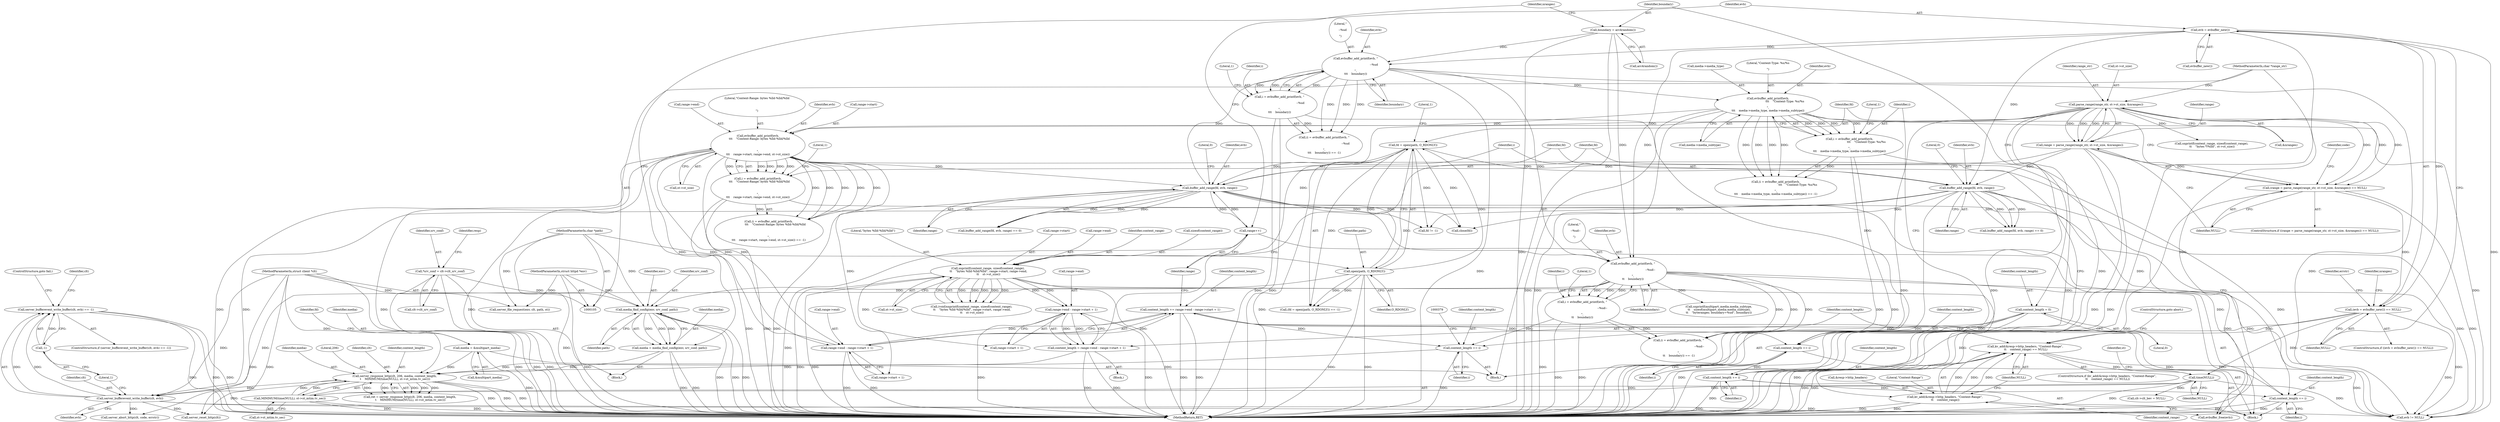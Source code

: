 digraph "0_src_142cfc82b932bc211218fbd7bdda8c7ce83f19df_1@API" {
"1000436" [label="(Call,server_bufferevent_write_buffer(clt, evb) == -1)"];
"1000437" [label="(Call,server_bufferevent_write_buffer(clt, evb))"];
"1000413" [label="(Call,server_response_http(clt, 206, media, content_length,\n \t    MINIMUM(time(NULL), st->st_mtim.tv_sec)))"];
"1000107" [label="(MethodParameterIn,struct client *clt)"];
"1000208" [label="(Call,media = media_find_config(env, srv_conf, path))"];
"1000210" [label="(Call,media_find_config(env, srv_conf, path))"];
"1000106" [label="(MethodParameterIn,struct httpd *env)"];
"1000113" [label="(Call,*srv_conf = clt->clt_srv_conf)"];
"1000202" [label="(Call,open(path, O_RDONLY))"];
"1000108" [label="(MethodParameterIn,char *path)"];
"1000401" [label="(Call,media = &multipart_media)"];
"1000375" [label="(Call,content_length += i)"];
"1000366" [label="(Call,i = evbuffer_add_printf(evb, \"\r\n--%ud--\r\n\",\n\t\t    boundary))"];
"1000368" [label="(Call,evbuffer_add_printf(evb, \"\r\n--%ud--\r\n\",\n\t\t    boundary))"];
"1000216" [label="(Call,evb = evbuffer_new())"];
"1000345" [label="(Call,buffer_add_range(fd, evb, range))"];
"1000200" [label="(Call,fd = open(path, O_RDONLY))"];
"1000325" [label="(Call,evbuffer_add_printf(evb,\n \t\t\t    \"Content-Range: bytes %lld-%lld/%lld\r\n\r\n\",\n\t\t\t    range->start, range->end, st->st_size))"];
"1000306" [label="(Call,evbuffer_add_printf(evb,\n\t\t\t    \"Content-Type: %s/%s\r\n\",\n\t\t\t    media->media_type, media->media_subtype))"];
"1000292" [label="(Call,evbuffer_add_printf(evb, \"\r\n--%ud\r\n\",\n\t\t\t    boundary))"];
"1000281" [label="(Call,boundary = arc4random())"];
"1000353" [label="(Call,range->end - range->start + 1)"];
"1000172" [label="(Call,parse_range(range_str, st->st_size, &nranges))"];
"1000110" [label="(MethodParameterIn,char *range_str)"];
"1000170" [label="(Call,range = parse_range(range_str, st->st_size, &nranges))"];
"1000362" [label="(Call,range++)"];
"1000351" [label="(Call,content_length += range->end - range->start + 1)"];
"1000340" [label="(Call,content_length += i)"];
"1000323" [label="(Call,i = evbuffer_add_printf(evb,\n \t\t\t    \"Content-Range: bytes %lld-%lld/%lld\r\n\r\n\",\n\t\t\t    range->start, range->end, st->st_size))"];
"1000318" [label="(Call,content_length += i)"];
"1000304" [label="(Call,i = evbuffer_add_printf(evb,\n\t\t\t    \"Content-Type: %s/%s\r\n\",\n\t\t\t    media->media_type, media->media_subtype))"];
"1000299" [label="(Call,content_length += i)"];
"1000290" [label="(Call,i = evbuffer_add_printf(evb, \"\r\n--%ud\r\n\",\n\t\t\t    boundary))"];
"1000278" [label="(Call,content_length = 0)"];
"1000257" [label="(Call,content_length = range->end - range->start + 1)"];
"1000259" [label="(Call,range->end - range->start + 1)"];
"1000232" [label="(Call,snprintf(content_range, sizeof(content_range),\n \t\t    \"bytes %lld-%lld/%lld\", range->start, range->end,\n \t\t    st->st_size))"];
"1000418" [label="(Call,MINIMUM(time(NULL), st->st_mtim.tv_sec))"];
"1000419" [label="(Call,time(NULL))"];
"1000247" [label="(Call,kv_add(&resp->http_headers, \"Content-Range\",\n \t\t    content_range) == NULL)"];
"1000248" [label="(Call,kv_add(&resp->http_headers, \"Content-Range\",\n \t\t    content_range))"];
"1000215" [label="(Call,(evb = evbuffer_new()) == NULL)"];
"1000169" [label="(Call,(range = parse_range(range_str, st->st_size, &nranges)) == NULL)"];
"1000270" [label="(Call,buffer_add_range(fd, evb, range))"];
"1000440" [label="(Call,-1)"];
"1000292" [label="(Call,evbuffer_add_printf(evb, \"\r\n--%ud\r\n\",\n\t\t\t    boundary))"];
"1000182" [label="(Identifier,code)"];
"1000326" [label="(Identifier,evb)"];
"1000445" [label="(Identifier,clt)"];
"1000349" [label="(Literal,0)"];
"1000243" [label="(Call,st->st_size)"];
"1000258" [label="(Identifier,content_length)"];
"1000362" [label="(Call,range++)"];
"1000186" [label="(Call,snprintf(content_range, sizeof(content_range),\n \t\t    \"bytes */%lld\", st->st_size))"];
"1000257" [label="(Call,content_length = range->end - range->start + 1)"];
"1000232" [label="(Call,snprintf(content_range, sizeof(content_range),\n \t\t    \"bytes %lld-%lld/%lld\", range->start, range->end,\n \t\t    st->st_size))"];
"1000273" [label="(Identifier,range)"];
"1000212" [label="(Identifier,srv_conf)"];
"1000270" [label="(Call,buffer_add_range(fd, evb, range))"];
"1000373" [label="(Literal,1)"];
"1000301" [label="(Identifier,i)"];
"1000277" [label="(Block,)"];
"1000213" [label="(Identifier,path)"];
"1000210" [label="(Call,media_find_config(env, srv_conf, path))"];
"1000219" [label="(Identifier,NULL)"];
"1000290" [label="(Call,i = evbuffer_add_printf(evb, \"\r\n--%ud\r\n\",\n\t\t\t    boundary))"];
"1000271" [label="(Identifier,fd)"];
"1000346" [label="(Identifier,fd)"];
"1000441" [label="(Literal,1)"];
"1000211" [label="(Identifier,env)"];
"1000217" [label="(Identifier,evb)"];
"1000402" [label="(Identifier,media)"];
"1000240" [label="(Call,range->end)"];
"1000344" [label="(Call,buffer_add_range(fd, evb, range) == 0)"];
"1000304" [label="(Call,i = evbuffer_add_printf(evb,\n\t\t\t    \"Content-Type: %s/%s\r\n\",\n\t\t\t    media->media_type, media->media_subtype))"];
"1000233" [label="(Identifier,content_range)"];
"1000115" [label="(Call,clt->clt_srv_conf)"];
"1000179" [label="(Identifier,NULL)"];
"1000306" [label="(Call,evbuffer_add_printf(evb,\n\t\t\t    \"Content-Type: %s/%s\r\n\",\n\t\t\t    media->media_type, media->media_subtype))"];
"1000114" [label="(Identifier,srv_conf)"];
"1000170" [label="(Call,range = parse_range(range_str, st->st_size, &nranges))"];
"1000209" [label="(Identifier,media)"];
"1000234" [label="(Call,sizeof(content_range))"];
"1000328" [label="(Call,range->start)"];
"1000352" [label="(Identifier,content_length)"];
"1000236" [label="(Literal,\"bytes %lld-%lld/%lld\")"];
"1000227" [label="(Identifier,nranges)"];
"1000325" [label="(Call,evbuffer_add_printf(evb,\n \t\t\t    \"Content-Range: bytes %lld-%lld/%lld\r\n\r\n\",\n\t\t\t    range->start, range->end, st->st_size))"];
"1000287" [label="(Block,)"];
"1000319" [label="(Identifier,content_length)"];
"1000247" [label="(Call,kv_add(&resp->http_headers, \"Content-Range\",\n \t\t    content_range) == NULL)"];
"1000401" [label="(Call,media = &multipart_media)"];
"1000473" [label="(Call,server_reset_http(clt))"];
"1000334" [label="(Call,st->st_size)"];
"1000177" [label="(Call,&nranges)"];
"1000367" [label="(Identifier,i)"];
"1000297" [label="(Literal,1)"];
"1000371" [label="(Identifier,boundary)"];
"1000331" [label="(Call,range->end)"];
"1000291" [label="(Identifier,i)"];
"1000496" [label="(Call,evb != NULL)"];
"1000215" [label="(Call,(evb = evbuffer_new()) == NULL)"];
"1000256" [label="(ControlStructure,goto abort;)"];
"1000206" [label="(Literal,1)"];
"1000248" [label="(Call,kv_add(&resp->http_headers, \"Content-Range\",\n \t\t    content_range))"];
"1000171" [label="(Identifier,range)"];
"1000414" [label="(Identifier,clt)"];
"1000323" [label="(Call,i = evbuffer_add_printf(evb,\n \t\t\t    \"Content-Range: bytes %lld-%lld/%lld\r\n\r\n\",\n\t\t\t    range->start, range->end, st->st_size))"];
"1000340" [label="(Call,content_length += i)"];
"1000120" [label="(Identifier,resp)"];
"1000406" [label="(Identifier,fd)"];
"1000309" [label="(Call,media->media_type)"];
"1000216" [label="(Call,evb = evbuffer_new())"];
"1000308" [label="(Literal,\"Content-Type: %s/%s\r\n\")"];
"1000169" [label="(Call,(range = parse_range(range_str, st->st_size, &nranges)) == NULL)"];
"1000200" [label="(Call,fd = open(path, O_RDONLY))"];
"1000375" [label="(Call,content_length += i)"];
"1000341" [label="(Identifier,content_length)"];
"1000489" [label="(Call,clt->clt_bev = NULL)"];
"1000168" [label="(ControlStructure,if ((range = parse_range(range_str, st->st_size, &nranges)) == NULL))"];
"1000423" [label="(Identifier,st)"];
"1000272" [label="(Identifier,evb)"];
"1000365" [label="(Call,(i = evbuffer_add_printf(evb, \"\r\n--%ud--\r\n\",\n\t\t    boundary)) == -1)"];
"1000263" [label="(Call,range->start + 1)"];
"1000438" [label="(Identifier,clt)"];
"1000260" [label="(Call,range->end)"];
"1000405" [label="(Call,close(fd))"];
"1000351" [label="(Call,content_length += range->end - range->start + 1)"];
"1000523" [label="(MethodReturn,RET)"];
"1000318" [label="(Call,content_length += i)"];
"1000436" [label="(Call,server_bufferevent_write_buffer(clt, evb) == -1)"];
"1000348" [label="(Identifier,range)"];
"1000279" [label="(Identifier,content_length)"];
"1000370" [label="(Literal,\"\r\n--%ud--\r\n\")"];
"1000437" [label="(Call,server_bufferevent_write_buffer(clt, evb))"];
"1000345" [label="(Call,buffer_add_range(fd, evb, range))"];
"1000281" [label="(Call,boundary = arc4random())"];
"1000294" [label="(Literal,\"\r\n--%ud\r\n\")"];
"1000249" [label="(Call,&resp->http_headers)"];
"1000222" [label="(Identifier,errstr)"];
"1000303" [label="(Call,(i = evbuffer_add_printf(evb,\n\t\t\t    \"Content-Type: %s/%s\r\n\",\n\t\t\t    media->media_type, media->media_subtype)) == -1)"];
"1000111" [label="(Block,)"];
"1000204" [label="(Identifier,O_RDONLY)"];
"1000110" [label="(MethodParameterIn,char *range_str)"];
"1000305" [label="(Identifier,i)"];
"1000108" [label="(MethodParameterIn,char *path)"];
"1000289" [label="(Call,(i = evbuffer_add_printf(evb, \"\r\n--%ud\r\n\",\n\t\t\t    boundary)) == -1)"];
"1000354" [label="(Call,range->end)"];
"1000299" [label="(Call,content_length += i)"];
"1000376" [label="(Identifier,content_length)"];
"1000320" [label="(Identifier,i)"];
"1000230" [label="(Call,(void)snprintf(content_range, sizeof(content_range),\n \t\t    \"bytes %lld-%lld/%lld\", range->start, range->end,\n \t\t    st->st_size))"];
"1000300" [label="(Identifier,content_length)"];
"1000107" [label="(MethodParameterIn,struct client *clt)"];
"1000421" [label="(Call,st->st_mtim.tv_sec)"];
"1000106" [label="(MethodParameterIn,struct httpd *env)"];
"1000282" [label="(Identifier,boundary)"];
"1000347" [label="(Identifier,evb)"];
"1000269" [label="(Call,buffer_add_range(fd, evb, range) == 0)"];
"1000253" [label="(Literal,\"Content-Range\")"];
"1000338" [label="(Literal,1)"];
"1000283" [label="(Call,arc4random())"];
"1000368" [label="(Call,evbuffer_add_printf(evb, \"\r\n--%ud--\r\n\",\n\t\t    boundary))"];
"1000274" [label="(Literal,0)"];
"1000280" [label="(Literal,0)"];
"1000516" [label="(Call,server_abort_http(clt, code, errstr))"];
"1000174" [label="(Call,st->st_size)"];
"1000420" [label="(Identifier,NULL)"];
"1000417" [label="(Identifier,content_length)"];
"1000259" [label="(Call,range->end - range->start + 1)"];
"1000208" [label="(Call,media = media_find_config(env, srv_conf, path))"];
"1000403" [label="(Call,&multipart_media)"];
"1000342" [label="(Identifier,i)"];
"1000324" [label="(Identifier,i)"];
"1000369" [label="(Identifier,evb)"];
"1000254" [label="(Identifier,content_range)"];
"1000439" [label="(Identifier,evb)"];
"1000278" [label="(Call,content_length = 0)"];
"1000327" [label="(Literal,\"Content-Range: bytes %lld-%lld/%lld\r\n\r\n\")"];
"1000307" [label="(Identifier,evb)"];
"1000413" [label="(Call,server_response_http(clt, 206, media, content_length,\n \t    MINIMUM(time(NULL), st->st_mtim.tv_sec)))"];
"1000316" [label="(Literal,1)"];
"1000246" [label="(ControlStructure,if (kv_add(&resp->http_headers, \"Content-Range\",\n \t\t    content_range) == NULL))"];
"1000411" [label="(Call,ret = server_response_http(clt, 206, media, content_length,\n \t    MINIMUM(time(NULL), st->st_mtim.tv_sec)))"];
"1000416" [label="(Identifier,media)"];
"1000502" [label="(Call,fd != -1)"];
"1000295" [label="(Identifier,boundary)"];
"1000286" [label="(Identifier,nranges)"];
"1000113" [label="(Call,*srv_conf = clt->clt_srv_conf)"];
"1000471" [label="(Call,evbuffer_free(evb))"];
"1000353" [label="(Call,range->end - range->start + 1)"];
"1000418" [label="(Call,MINIMUM(time(NULL), st->st_mtim.tv_sec))"];
"1000214" [label="(ControlStructure,if ((evb = evbuffer_new()) == NULL))"];
"1000203" [label="(Identifier,path)"];
"1000391" [label="(Call,snprintf(multipart_media.media_subtype,\n \t\t    sizeof(multipart_media.media_subtype),\n\t\t    \"byteranges; boundary=%ud\", boundary))"];
"1000312" [label="(Call,media->media_subtype)"];
"1000419" [label="(Call,time(NULL))"];
"1000237" [label="(Call,range->start)"];
"1000229" [label="(Block,)"];
"1000377" [label="(Identifier,i)"];
"1000293" [label="(Identifier,evb)"];
"1000255" [label="(Identifier,NULL)"];
"1000163" [label="(Call,server_file_request(env, clt, path, st))"];
"1000322" [label="(Call,(i = evbuffer_add_printf(evb,\n \t\t\t    \"Content-Range: bytes %lld-%lld/%lld\r\n\r\n\",\n\t\t\t    range->start, range->end, st->st_size)) == -1)"];
"1000202" [label="(Call,open(path, O_RDONLY))"];
"1000201" [label="(Identifier,fd)"];
"1000440" [label="(Call,-1)"];
"1000357" [label="(Call,range->start + 1)"];
"1000218" [label="(Call,evbuffer_new())"];
"1000173" [label="(Identifier,range_str)"];
"1000415" [label="(Literal,206)"];
"1000442" [label="(ControlStructure,goto fail;)"];
"1000172" [label="(Call,parse_range(range_str, st->st_size, &nranges))"];
"1000199" [label="(Call,(fd = open(path, O_RDONLY)) == -1)"];
"1000363" [label="(Identifier,range)"];
"1000435" [label="(ControlStructure,if (server_bufferevent_write_buffer(clt, evb) == -1))"];
"1000366" [label="(Call,i = evbuffer_add_printf(evb, \"\r\n--%ud--\r\n\",\n\t\t    boundary))"];
"1000436" -> "1000435"  [label="AST: "];
"1000436" -> "1000440"  [label="CFG: "];
"1000437" -> "1000436"  [label="AST: "];
"1000440" -> "1000436"  [label="AST: "];
"1000442" -> "1000436"  [label="CFG: "];
"1000445" -> "1000436"  [label="CFG: "];
"1000436" -> "1000523"  [label="DDG: "];
"1000436" -> "1000523"  [label="DDG: "];
"1000436" -> "1000523"  [label="DDG: "];
"1000437" -> "1000436"  [label="DDG: "];
"1000437" -> "1000436"  [label="DDG: "];
"1000440" -> "1000436"  [label="DDG: "];
"1000437" -> "1000439"  [label="CFG: "];
"1000438" -> "1000437"  [label="AST: "];
"1000439" -> "1000437"  [label="AST: "];
"1000441" -> "1000437"  [label="CFG: "];
"1000413" -> "1000437"  [label="DDG: "];
"1000107" -> "1000437"  [label="DDG: "];
"1000368" -> "1000437"  [label="DDG: "];
"1000270" -> "1000437"  [label="DDG: "];
"1000437" -> "1000471"  [label="DDG: "];
"1000437" -> "1000473"  [label="DDG: "];
"1000437" -> "1000496"  [label="DDG: "];
"1000437" -> "1000516"  [label="DDG: "];
"1000413" -> "1000411"  [label="AST: "];
"1000413" -> "1000418"  [label="CFG: "];
"1000414" -> "1000413"  [label="AST: "];
"1000415" -> "1000413"  [label="AST: "];
"1000416" -> "1000413"  [label="AST: "];
"1000417" -> "1000413"  [label="AST: "];
"1000418" -> "1000413"  [label="AST: "];
"1000411" -> "1000413"  [label="CFG: "];
"1000413" -> "1000523"  [label="DDG: "];
"1000413" -> "1000523"  [label="DDG: "];
"1000413" -> "1000523"  [label="DDG: "];
"1000413" -> "1000411"  [label="DDG: "];
"1000413" -> "1000411"  [label="DDG: "];
"1000413" -> "1000411"  [label="DDG: "];
"1000413" -> "1000411"  [label="DDG: "];
"1000413" -> "1000411"  [label="DDG: "];
"1000107" -> "1000413"  [label="DDG: "];
"1000208" -> "1000413"  [label="DDG: "];
"1000401" -> "1000413"  [label="DDG: "];
"1000375" -> "1000413"  [label="DDG: "];
"1000257" -> "1000413"  [label="DDG: "];
"1000418" -> "1000413"  [label="DDG: "];
"1000418" -> "1000413"  [label="DDG: "];
"1000413" -> "1000473"  [label="DDG: "];
"1000107" -> "1000105"  [label="AST: "];
"1000107" -> "1000523"  [label="DDG: "];
"1000107" -> "1000163"  [label="DDG: "];
"1000107" -> "1000473"  [label="DDG: "];
"1000107" -> "1000516"  [label="DDG: "];
"1000208" -> "1000111"  [label="AST: "];
"1000208" -> "1000210"  [label="CFG: "];
"1000209" -> "1000208"  [label="AST: "];
"1000210" -> "1000208"  [label="AST: "];
"1000217" -> "1000208"  [label="CFG: "];
"1000208" -> "1000523"  [label="DDG: "];
"1000208" -> "1000523"  [label="DDG: "];
"1000210" -> "1000208"  [label="DDG: "];
"1000210" -> "1000208"  [label="DDG: "];
"1000210" -> "1000208"  [label="DDG: "];
"1000210" -> "1000213"  [label="CFG: "];
"1000211" -> "1000210"  [label="AST: "];
"1000212" -> "1000210"  [label="AST: "];
"1000213" -> "1000210"  [label="AST: "];
"1000210" -> "1000523"  [label="DDG: "];
"1000210" -> "1000523"  [label="DDG: "];
"1000210" -> "1000523"  [label="DDG: "];
"1000106" -> "1000210"  [label="DDG: "];
"1000113" -> "1000210"  [label="DDG: "];
"1000202" -> "1000210"  [label="DDG: "];
"1000108" -> "1000210"  [label="DDG: "];
"1000106" -> "1000105"  [label="AST: "];
"1000106" -> "1000523"  [label="DDG: "];
"1000106" -> "1000163"  [label="DDG: "];
"1000113" -> "1000111"  [label="AST: "];
"1000113" -> "1000115"  [label="CFG: "];
"1000114" -> "1000113"  [label="AST: "];
"1000115" -> "1000113"  [label="AST: "];
"1000120" -> "1000113"  [label="CFG: "];
"1000113" -> "1000523"  [label="DDG: "];
"1000113" -> "1000523"  [label="DDG: "];
"1000202" -> "1000200"  [label="AST: "];
"1000202" -> "1000204"  [label="CFG: "];
"1000203" -> "1000202"  [label="AST: "];
"1000204" -> "1000202"  [label="AST: "];
"1000200" -> "1000202"  [label="CFG: "];
"1000202" -> "1000523"  [label="DDG: "];
"1000202" -> "1000523"  [label="DDG: "];
"1000202" -> "1000199"  [label="DDG: "];
"1000202" -> "1000199"  [label="DDG: "];
"1000202" -> "1000200"  [label="DDG: "];
"1000202" -> "1000200"  [label="DDG: "];
"1000108" -> "1000202"  [label="DDG: "];
"1000108" -> "1000105"  [label="AST: "];
"1000108" -> "1000523"  [label="DDG: "];
"1000108" -> "1000163"  [label="DDG: "];
"1000401" -> "1000277"  [label="AST: "];
"1000401" -> "1000403"  [label="CFG: "];
"1000402" -> "1000401"  [label="AST: "];
"1000403" -> "1000401"  [label="AST: "];
"1000406" -> "1000401"  [label="CFG: "];
"1000401" -> "1000523"  [label="DDG: "];
"1000375" -> "1000277"  [label="AST: "];
"1000375" -> "1000377"  [label="CFG: "];
"1000376" -> "1000375"  [label="AST: "];
"1000377" -> "1000375"  [label="AST: "];
"1000379" -> "1000375"  [label="CFG: "];
"1000375" -> "1000523"  [label="DDG: "];
"1000366" -> "1000375"  [label="DDG: "];
"1000351" -> "1000375"  [label="DDG: "];
"1000278" -> "1000375"  [label="DDG: "];
"1000366" -> "1000365"  [label="AST: "];
"1000366" -> "1000368"  [label="CFG: "];
"1000367" -> "1000366"  [label="AST: "];
"1000368" -> "1000366"  [label="AST: "];
"1000373" -> "1000366"  [label="CFG: "];
"1000366" -> "1000523"  [label="DDG: "];
"1000366" -> "1000523"  [label="DDG: "];
"1000366" -> "1000365"  [label="DDG: "];
"1000368" -> "1000366"  [label="DDG: "];
"1000368" -> "1000366"  [label="DDG: "];
"1000368" -> "1000366"  [label="DDG: "];
"1000368" -> "1000371"  [label="CFG: "];
"1000369" -> "1000368"  [label="AST: "];
"1000370" -> "1000368"  [label="AST: "];
"1000371" -> "1000368"  [label="AST: "];
"1000368" -> "1000523"  [label="DDG: "];
"1000368" -> "1000365"  [label="DDG: "];
"1000368" -> "1000365"  [label="DDG: "];
"1000368" -> "1000365"  [label="DDG: "];
"1000216" -> "1000368"  [label="DDG: "];
"1000345" -> "1000368"  [label="DDG: "];
"1000281" -> "1000368"  [label="DDG: "];
"1000292" -> "1000368"  [label="DDG: "];
"1000368" -> "1000391"  [label="DDG: "];
"1000368" -> "1000471"  [label="DDG: "];
"1000368" -> "1000496"  [label="DDG: "];
"1000216" -> "1000215"  [label="AST: "];
"1000216" -> "1000218"  [label="CFG: "];
"1000217" -> "1000216"  [label="AST: "];
"1000218" -> "1000216"  [label="AST: "];
"1000219" -> "1000216"  [label="CFG: "];
"1000216" -> "1000523"  [label="DDG: "];
"1000216" -> "1000215"  [label="DDG: "];
"1000216" -> "1000270"  [label="DDG: "];
"1000216" -> "1000292"  [label="DDG: "];
"1000216" -> "1000496"  [label="DDG: "];
"1000345" -> "1000344"  [label="AST: "];
"1000345" -> "1000348"  [label="CFG: "];
"1000346" -> "1000345"  [label="AST: "];
"1000347" -> "1000345"  [label="AST: "];
"1000348" -> "1000345"  [label="AST: "];
"1000349" -> "1000345"  [label="CFG: "];
"1000345" -> "1000523"  [label="DDG: "];
"1000345" -> "1000292"  [label="DDG: "];
"1000345" -> "1000344"  [label="DDG: "];
"1000345" -> "1000344"  [label="DDG: "];
"1000345" -> "1000344"  [label="DDG: "];
"1000200" -> "1000345"  [label="DDG: "];
"1000325" -> "1000345"  [label="DDG: "];
"1000170" -> "1000345"  [label="DDG: "];
"1000362" -> "1000345"  [label="DDG: "];
"1000345" -> "1000362"  [label="DDG: "];
"1000345" -> "1000405"  [label="DDG: "];
"1000345" -> "1000496"  [label="DDG: "];
"1000345" -> "1000502"  [label="DDG: "];
"1000200" -> "1000199"  [label="AST: "];
"1000201" -> "1000200"  [label="AST: "];
"1000206" -> "1000200"  [label="CFG: "];
"1000200" -> "1000523"  [label="DDG: "];
"1000200" -> "1000199"  [label="DDG: "];
"1000200" -> "1000270"  [label="DDG: "];
"1000200" -> "1000405"  [label="DDG: "];
"1000200" -> "1000502"  [label="DDG: "];
"1000325" -> "1000323"  [label="AST: "];
"1000325" -> "1000334"  [label="CFG: "];
"1000326" -> "1000325"  [label="AST: "];
"1000327" -> "1000325"  [label="AST: "];
"1000328" -> "1000325"  [label="AST: "];
"1000331" -> "1000325"  [label="AST: "];
"1000334" -> "1000325"  [label="AST: "];
"1000323" -> "1000325"  [label="CFG: "];
"1000325" -> "1000523"  [label="DDG: "];
"1000325" -> "1000523"  [label="DDG: "];
"1000325" -> "1000523"  [label="DDG: "];
"1000325" -> "1000322"  [label="DDG: "];
"1000325" -> "1000322"  [label="DDG: "];
"1000325" -> "1000322"  [label="DDG: "];
"1000325" -> "1000322"  [label="DDG: "];
"1000325" -> "1000322"  [label="DDG: "];
"1000325" -> "1000323"  [label="DDG: "];
"1000325" -> "1000323"  [label="DDG: "];
"1000325" -> "1000323"  [label="DDG: "];
"1000325" -> "1000323"  [label="DDG: "];
"1000325" -> "1000323"  [label="DDG: "];
"1000306" -> "1000325"  [label="DDG: "];
"1000353" -> "1000325"  [label="DDG: "];
"1000172" -> "1000325"  [label="DDG: "];
"1000325" -> "1000353"  [label="DDG: "];
"1000325" -> "1000353"  [label="DDG: "];
"1000325" -> "1000357"  [label="DDG: "];
"1000325" -> "1000496"  [label="DDG: "];
"1000306" -> "1000304"  [label="AST: "];
"1000306" -> "1000312"  [label="CFG: "];
"1000307" -> "1000306"  [label="AST: "];
"1000308" -> "1000306"  [label="AST: "];
"1000309" -> "1000306"  [label="AST: "];
"1000312" -> "1000306"  [label="AST: "];
"1000304" -> "1000306"  [label="CFG: "];
"1000306" -> "1000523"  [label="DDG: "];
"1000306" -> "1000523"  [label="DDG: "];
"1000306" -> "1000303"  [label="DDG: "];
"1000306" -> "1000303"  [label="DDG: "];
"1000306" -> "1000303"  [label="DDG: "];
"1000306" -> "1000303"  [label="DDG: "];
"1000306" -> "1000304"  [label="DDG: "];
"1000306" -> "1000304"  [label="DDG: "];
"1000306" -> "1000304"  [label="DDG: "];
"1000306" -> "1000304"  [label="DDG: "];
"1000292" -> "1000306"  [label="DDG: "];
"1000306" -> "1000496"  [label="DDG: "];
"1000292" -> "1000290"  [label="AST: "];
"1000292" -> "1000295"  [label="CFG: "];
"1000293" -> "1000292"  [label="AST: "];
"1000294" -> "1000292"  [label="AST: "];
"1000295" -> "1000292"  [label="AST: "];
"1000290" -> "1000292"  [label="CFG: "];
"1000292" -> "1000523"  [label="DDG: "];
"1000292" -> "1000289"  [label="DDG: "];
"1000292" -> "1000289"  [label="DDG: "];
"1000292" -> "1000289"  [label="DDG: "];
"1000292" -> "1000290"  [label="DDG: "];
"1000292" -> "1000290"  [label="DDG: "];
"1000292" -> "1000290"  [label="DDG: "];
"1000281" -> "1000292"  [label="DDG: "];
"1000292" -> "1000496"  [label="DDG: "];
"1000281" -> "1000277"  [label="AST: "];
"1000281" -> "1000283"  [label="CFG: "];
"1000282" -> "1000281"  [label="AST: "];
"1000283" -> "1000281"  [label="AST: "];
"1000286" -> "1000281"  [label="CFG: "];
"1000281" -> "1000523"  [label="DDG: "];
"1000353" -> "1000351"  [label="AST: "];
"1000353" -> "1000357"  [label="CFG: "];
"1000354" -> "1000353"  [label="AST: "];
"1000357" -> "1000353"  [label="AST: "];
"1000351" -> "1000353"  [label="CFG: "];
"1000353" -> "1000523"  [label="DDG: "];
"1000353" -> "1000523"  [label="DDG: "];
"1000353" -> "1000351"  [label="DDG: "];
"1000353" -> "1000351"  [label="DDG: "];
"1000172" -> "1000170"  [label="AST: "];
"1000172" -> "1000177"  [label="CFG: "];
"1000173" -> "1000172"  [label="AST: "];
"1000174" -> "1000172"  [label="AST: "];
"1000177" -> "1000172"  [label="AST: "];
"1000170" -> "1000172"  [label="CFG: "];
"1000172" -> "1000523"  [label="DDG: "];
"1000172" -> "1000523"  [label="DDG: "];
"1000172" -> "1000523"  [label="DDG: "];
"1000172" -> "1000169"  [label="DDG: "];
"1000172" -> "1000169"  [label="DDG: "];
"1000172" -> "1000169"  [label="DDG: "];
"1000172" -> "1000170"  [label="DDG: "];
"1000172" -> "1000170"  [label="DDG: "];
"1000172" -> "1000170"  [label="DDG: "];
"1000110" -> "1000172"  [label="DDG: "];
"1000172" -> "1000186"  [label="DDG: "];
"1000172" -> "1000232"  [label="DDG: "];
"1000110" -> "1000105"  [label="AST: "];
"1000110" -> "1000523"  [label="DDG: "];
"1000170" -> "1000169"  [label="AST: "];
"1000171" -> "1000170"  [label="AST: "];
"1000179" -> "1000170"  [label="CFG: "];
"1000170" -> "1000523"  [label="DDG: "];
"1000170" -> "1000523"  [label="DDG: "];
"1000170" -> "1000169"  [label="DDG: "];
"1000170" -> "1000270"  [label="DDG: "];
"1000362" -> "1000287"  [label="AST: "];
"1000362" -> "1000363"  [label="CFG: "];
"1000363" -> "1000362"  [label="AST: "];
"1000286" -> "1000362"  [label="CFG: "];
"1000362" -> "1000523"  [label="DDG: "];
"1000351" -> "1000287"  [label="AST: "];
"1000352" -> "1000351"  [label="AST: "];
"1000363" -> "1000351"  [label="CFG: "];
"1000351" -> "1000523"  [label="DDG: "];
"1000351" -> "1000523"  [label="DDG: "];
"1000351" -> "1000299"  [label="DDG: "];
"1000340" -> "1000351"  [label="DDG: "];
"1000340" -> "1000287"  [label="AST: "];
"1000340" -> "1000342"  [label="CFG: "];
"1000341" -> "1000340"  [label="AST: "];
"1000342" -> "1000340"  [label="AST: "];
"1000346" -> "1000340"  [label="CFG: "];
"1000340" -> "1000523"  [label="DDG: "];
"1000340" -> "1000523"  [label="DDG: "];
"1000323" -> "1000340"  [label="DDG: "];
"1000318" -> "1000340"  [label="DDG: "];
"1000323" -> "1000322"  [label="AST: "];
"1000324" -> "1000323"  [label="AST: "];
"1000338" -> "1000323"  [label="CFG: "];
"1000323" -> "1000523"  [label="DDG: "];
"1000323" -> "1000523"  [label="DDG: "];
"1000323" -> "1000322"  [label="DDG: "];
"1000318" -> "1000287"  [label="AST: "];
"1000318" -> "1000320"  [label="CFG: "];
"1000319" -> "1000318"  [label="AST: "];
"1000320" -> "1000318"  [label="AST: "];
"1000324" -> "1000318"  [label="CFG: "];
"1000318" -> "1000523"  [label="DDG: "];
"1000304" -> "1000318"  [label="DDG: "];
"1000299" -> "1000318"  [label="DDG: "];
"1000304" -> "1000303"  [label="AST: "];
"1000305" -> "1000304"  [label="AST: "];
"1000316" -> "1000304"  [label="CFG: "];
"1000304" -> "1000523"  [label="DDG: "];
"1000304" -> "1000523"  [label="DDG: "];
"1000304" -> "1000303"  [label="DDG: "];
"1000299" -> "1000287"  [label="AST: "];
"1000299" -> "1000301"  [label="CFG: "];
"1000300" -> "1000299"  [label="AST: "];
"1000301" -> "1000299"  [label="AST: "];
"1000305" -> "1000299"  [label="CFG: "];
"1000299" -> "1000523"  [label="DDG: "];
"1000290" -> "1000299"  [label="DDG: "];
"1000278" -> "1000299"  [label="DDG: "];
"1000290" -> "1000289"  [label="AST: "];
"1000291" -> "1000290"  [label="AST: "];
"1000297" -> "1000290"  [label="CFG: "];
"1000290" -> "1000523"  [label="DDG: "];
"1000290" -> "1000523"  [label="DDG: "];
"1000290" -> "1000289"  [label="DDG: "];
"1000278" -> "1000277"  [label="AST: "];
"1000278" -> "1000280"  [label="CFG: "];
"1000279" -> "1000278"  [label="AST: "];
"1000280" -> "1000278"  [label="AST: "];
"1000282" -> "1000278"  [label="CFG: "];
"1000278" -> "1000523"  [label="DDG: "];
"1000257" -> "1000229"  [label="AST: "];
"1000257" -> "1000259"  [label="CFG: "];
"1000258" -> "1000257"  [label="AST: "];
"1000259" -> "1000257"  [label="AST: "];
"1000271" -> "1000257"  [label="CFG: "];
"1000257" -> "1000523"  [label="DDG: "];
"1000257" -> "1000523"  [label="DDG: "];
"1000259" -> "1000257"  [label="DDG: "];
"1000259" -> "1000257"  [label="DDG: "];
"1000259" -> "1000263"  [label="CFG: "];
"1000260" -> "1000259"  [label="AST: "];
"1000263" -> "1000259"  [label="AST: "];
"1000259" -> "1000523"  [label="DDG: "];
"1000259" -> "1000523"  [label="DDG: "];
"1000232" -> "1000259"  [label="DDG: "];
"1000232" -> "1000259"  [label="DDG: "];
"1000232" -> "1000230"  [label="AST: "];
"1000232" -> "1000243"  [label="CFG: "];
"1000233" -> "1000232"  [label="AST: "];
"1000234" -> "1000232"  [label="AST: "];
"1000236" -> "1000232"  [label="AST: "];
"1000237" -> "1000232"  [label="AST: "];
"1000240" -> "1000232"  [label="AST: "];
"1000243" -> "1000232"  [label="AST: "];
"1000230" -> "1000232"  [label="CFG: "];
"1000232" -> "1000523"  [label="DDG: "];
"1000232" -> "1000523"  [label="DDG: "];
"1000232" -> "1000523"  [label="DDG: "];
"1000232" -> "1000230"  [label="DDG: "];
"1000232" -> "1000230"  [label="DDG: "];
"1000232" -> "1000230"  [label="DDG: "];
"1000232" -> "1000230"  [label="DDG: "];
"1000232" -> "1000230"  [label="DDG: "];
"1000232" -> "1000248"  [label="DDG: "];
"1000232" -> "1000263"  [label="DDG: "];
"1000418" -> "1000421"  [label="CFG: "];
"1000419" -> "1000418"  [label="AST: "];
"1000421" -> "1000418"  [label="AST: "];
"1000418" -> "1000523"  [label="DDG: "];
"1000418" -> "1000523"  [label="DDG: "];
"1000419" -> "1000418"  [label="DDG: "];
"1000419" -> "1000420"  [label="CFG: "];
"1000420" -> "1000419"  [label="AST: "];
"1000423" -> "1000419"  [label="CFG: "];
"1000419" -> "1000523"  [label="DDG: "];
"1000247" -> "1000419"  [label="DDG: "];
"1000215" -> "1000419"  [label="DDG: "];
"1000419" -> "1000489"  [label="DDG: "];
"1000419" -> "1000496"  [label="DDG: "];
"1000247" -> "1000246"  [label="AST: "];
"1000247" -> "1000255"  [label="CFG: "];
"1000248" -> "1000247"  [label="AST: "];
"1000255" -> "1000247"  [label="AST: "];
"1000256" -> "1000247"  [label="CFG: "];
"1000258" -> "1000247"  [label="CFG: "];
"1000247" -> "1000523"  [label="DDG: "];
"1000247" -> "1000523"  [label="DDG: "];
"1000248" -> "1000247"  [label="DDG: "];
"1000248" -> "1000247"  [label="DDG: "];
"1000248" -> "1000247"  [label="DDG: "];
"1000215" -> "1000247"  [label="DDG: "];
"1000247" -> "1000496"  [label="DDG: "];
"1000248" -> "1000254"  [label="CFG: "];
"1000249" -> "1000248"  [label="AST: "];
"1000253" -> "1000248"  [label="AST: "];
"1000254" -> "1000248"  [label="AST: "];
"1000255" -> "1000248"  [label="CFG: "];
"1000248" -> "1000523"  [label="DDG: "];
"1000248" -> "1000523"  [label="DDG: "];
"1000215" -> "1000214"  [label="AST: "];
"1000215" -> "1000219"  [label="CFG: "];
"1000219" -> "1000215"  [label="AST: "];
"1000222" -> "1000215"  [label="CFG: "];
"1000227" -> "1000215"  [label="CFG: "];
"1000215" -> "1000523"  [label="DDG: "];
"1000169" -> "1000215"  [label="DDG: "];
"1000215" -> "1000496"  [label="DDG: "];
"1000169" -> "1000168"  [label="AST: "];
"1000169" -> "1000179"  [label="CFG: "];
"1000179" -> "1000169"  [label="AST: "];
"1000182" -> "1000169"  [label="CFG: "];
"1000201" -> "1000169"  [label="CFG: "];
"1000169" -> "1000523"  [label="DDG: "];
"1000169" -> "1000496"  [label="DDG: "];
"1000270" -> "1000269"  [label="AST: "];
"1000270" -> "1000273"  [label="CFG: "];
"1000271" -> "1000270"  [label="AST: "];
"1000272" -> "1000270"  [label="AST: "];
"1000273" -> "1000270"  [label="AST: "];
"1000274" -> "1000270"  [label="CFG: "];
"1000270" -> "1000523"  [label="DDG: "];
"1000270" -> "1000269"  [label="DDG: "];
"1000270" -> "1000269"  [label="DDG: "];
"1000270" -> "1000269"  [label="DDG: "];
"1000270" -> "1000405"  [label="DDG: "];
"1000270" -> "1000471"  [label="DDG: "];
"1000270" -> "1000496"  [label="DDG: "];
"1000270" -> "1000502"  [label="DDG: "];
"1000440" -> "1000441"  [label="CFG: "];
"1000441" -> "1000440"  [label="AST: "];
}
